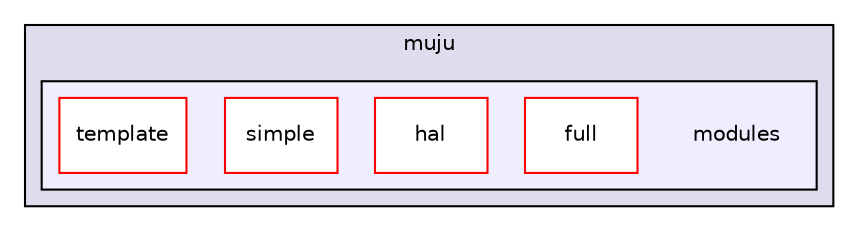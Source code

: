 digraph "muju/modules" {
  compound=true
  node [ fontsize="10", fontname="Helvetica"];
  edge [ labelfontsize="10", labelfontname="Helvetica"];
  subgraph clusterdir_67e79311aa0cacfaa5b2685e4afe64af {
    graph [ bgcolor="#ddddee", pencolor="black", label="muju" fontname="Helvetica", fontsize="10", URL="dir_67e79311aa0cacfaa5b2685e4afe64af.html"]
  subgraph clusterdir_1ccb7794244f8f401e85482fdb53bfba {
    graph [ bgcolor="#eeeeff", pencolor="black", label="" URL="dir_1ccb7794244f8f401e85482fdb53bfba.html"];
    dir_1ccb7794244f8f401e85482fdb53bfba [shape=plaintext label="modules"];
    dir_fd08c096bb72430a8c7228db2240bef5 [shape=box label="full" color="red" fillcolor="white" style="filled" URL="dir_fd08c096bb72430a8c7228db2240bef5.html"];
    dir_1275fbc6391f605da7b50c526d8cd092 [shape=box label="hal" color="red" fillcolor="white" style="filled" URL="dir_1275fbc6391f605da7b50c526d8cd092.html"];
    dir_cacb091512041e114879a928fdb68814 [shape=box label="simple" color="red" fillcolor="white" style="filled" URL="dir_cacb091512041e114879a928fdb68814.html"];
    dir_8f7b698207ddc50b1d10550dcc474b6d [shape=box label="template" color="red" fillcolor="white" style="filled" URL="dir_8f7b698207ddc50b1d10550dcc474b6d.html"];
  }
  }
}

